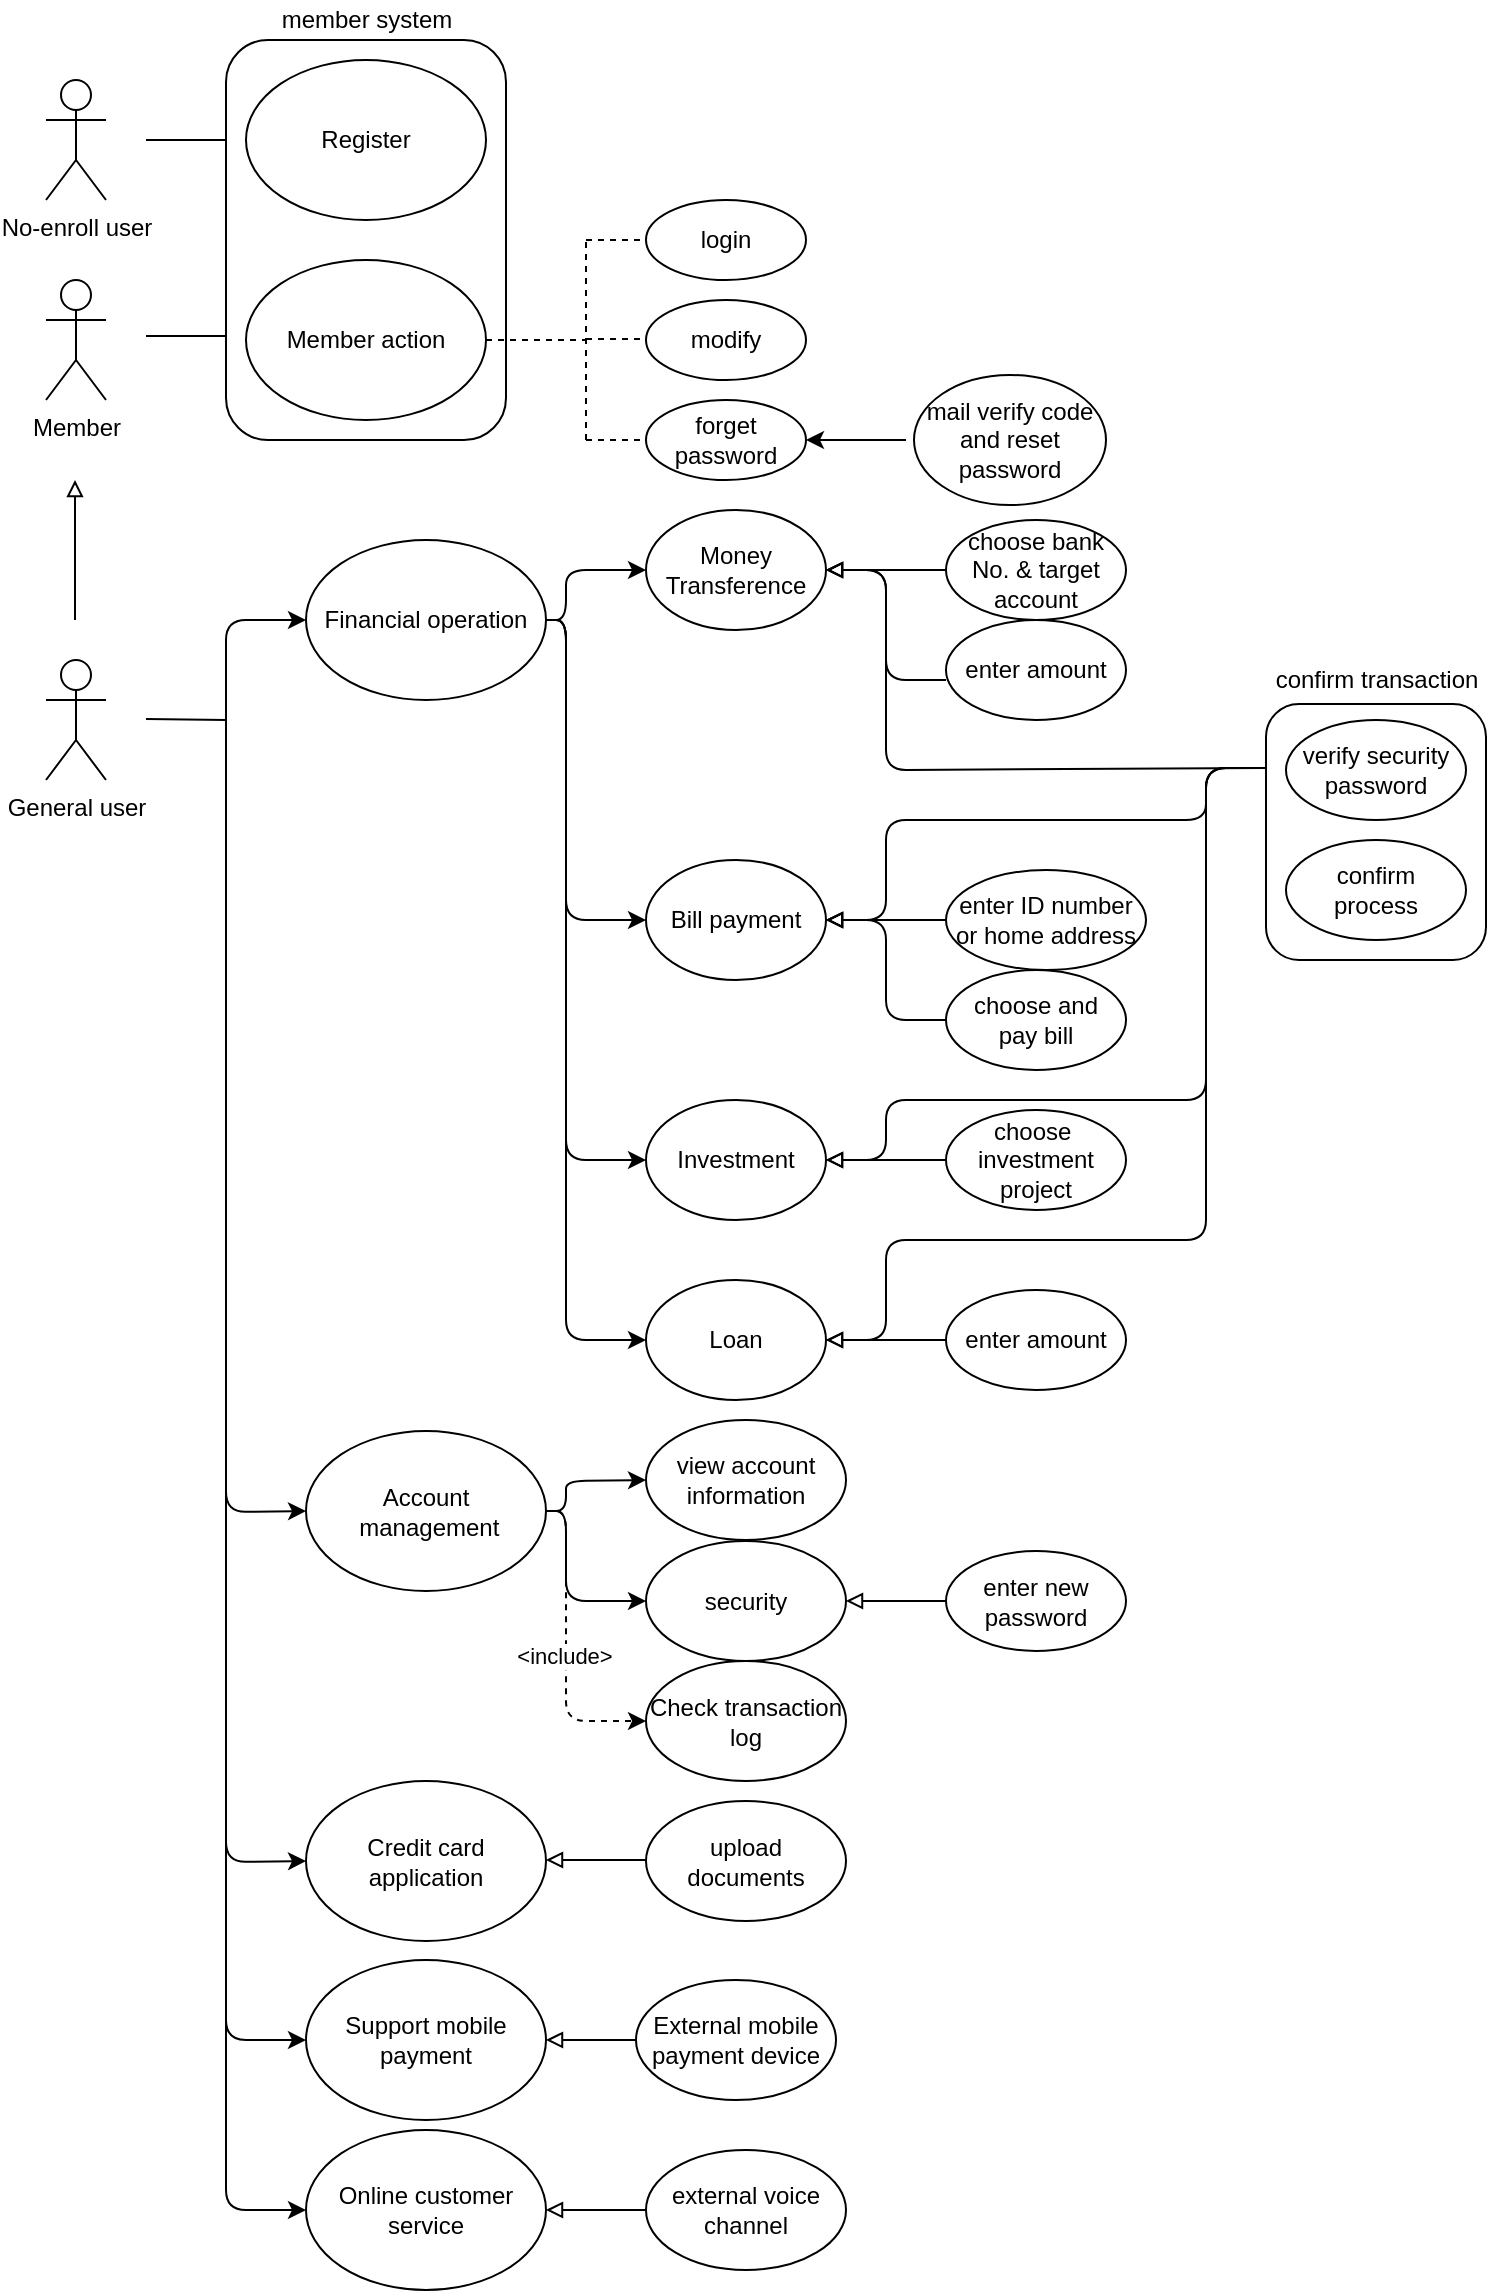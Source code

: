 <mxfile version="13.2.1" type="device"><diagram id="aCblf3kCTlsOCee7jBTn" name="Page-1"><mxGraphModel dx="1038" dy="548" grid="1" gridSize="10" guides="1" tooltips="1" connect="1" arrows="1" fold="1" page="1" pageScale="1" pageWidth="827" pageHeight="1169" math="0" shadow="0"><root><mxCell id="0"/><mxCell id="1" parent="0"/><mxCell id="-2Dq35RMcCnEMDbiv7Wt-98" value="" style="rounded=1;whiteSpace=wrap;html=1;fillColor=none;gradientColor=none;" parent="1" vertex="1"><mxGeometry x="650" y="367" width="110" height="128" as="geometry"/></mxCell><mxCell id="4WjYoiSsBmoYhGiRoAFV-1" value="No-enroll user" style="shape=umlActor;verticalLabelPosition=bottom;labelBackgroundColor=#ffffff;verticalAlign=top;html=1;outlineConnect=0;" parent="1" vertex="1"><mxGeometry x="40" y="55" width="30" height="60" as="geometry"/></mxCell><mxCell id="4WjYoiSsBmoYhGiRoAFV-2" value="Member" style="shape=umlActor;verticalLabelPosition=bottom;labelBackgroundColor=#ffffff;verticalAlign=top;html=1;outlineConnect=0;" parent="1" vertex="1"><mxGeometry x="40" y="155" width="30" height="60" as="geometry"/></mxCell><mxCell id="4WjYoiSsBmoYhGiRoAFV-9" value="" style="endArrow=none;html=1;" parent="1" edge="1"><mxGeometry width="50" height="50" relative="1" as="geometry"><mxPoint x="90" y="85" as="sourcePoint"/><mxPoint x="130" y="85" as="targetPoint"/></mxGeometry></mxCell><mxCell id="4WjYoiSsBmoYhGiRoAFV-11" value="" style="endArrow=none;html=1;" parent="1" edge="1"><mxGeometry width="50" height="50" relative="1" as="geometry"><mxPoint x="90" y="183" as="sourcePoint"/><mxPoint x="130" y="183" as="targetPoint"/></mxGeometry></mxCell><mxCell id="4WjYoiSsBmoYhGiRoAFV-13" value="" style="endArrow=none;dashed=1;html=1;exitX=1;exitY=0.5;exitDx=0;exitDy=0;" parent="1" source="4WjYoiSsBmoYhGiRoAFV-18" edge="1"><mxGeometry width="50" height="50" relative="1" as="geometry"><mxPoint x="380" y="225" as="sourcePoint"/><mxPoint x="310" y="185" as="targetPoint"/><Array as="points"/></mxGeometry></mxCell><mxCell id="4WjYoiSsBmoYhGiRoAFV-15" value="" style="endArrow=none;dashed=1;html=1;" parent="1" edge="1"><mxGeometry width="50" height="50" relative="1" as="geometry"><mxPoint x="350" y="810.5" as="sourcePoint"/><mxPoint x="350" y="810.5" as="targetPoint"/></mxGeometry></mxCell><mxCell id="4WjYoiSsBmoYhGiRoAFV-17" value="&lt;span&gt;Register&lt;/span&gt;" style="ellipse;whiteSpace=wrap;html=1;" parent="1" vertex="1"><mxGeometry x="140" y="45" width="120" height="80" as="geometry"/></mxCell><mxCell id="4WjYoiSsBmoYhGiRoAFV-18" value="&lt;span&gt;Member action&lt;/span&gt;" style="ellipse;whiteSpace=wrap;html=1;" parent="1" vertex="1"><mxGeometry x="140" y="145" width="120" height="80" as="geometry"/></mxCell><mxCell id="4WjYoiSsBmoYhGiRoAFV-19" value="Account&lt;br&gt;&amp;nbsp;management" style="ellipse;whiteSpace=wrap;html=1;" parent="1" vertex="1"><mxGeometry x="170" y="730.5" width="120" height="80" as="geometry"/></mxCell><mxCell id="4WjYoiSsBmoYhGiRoAFV-20" value="Financial operation" style="ellipse;whiteSpace=wrap;html=1;" parent="1" vertex="1"><mxGeometry x="170" y="285" width="120" height="80" as="geometry"/></mxCell><mxCell id="4WjYoiSsBmoYhGiRoAFV-26" value="Credit card application" style="ellipse;whiteSpace=wrap;html=1;" parent="1" vertex="1"><mxGeometry x="170" y="905.5" width="120" height="80" as="geometry"/></mxCell><mxCell id="4WjYoiSsBmoYhGiRoAFV-39" value="Support mobile payment" style="ellipse;whiteSpace=wrap;html=1;" parent="1" vertex="1"><mxGeometry x="170" y="995" width="120" height="80" as="geometry"/></mxCell><mxCell id="4WjYoiSsBmoYhGiRoAFV-41" value="Online customer service" style="ellipse;whiteSpace=wrap;html=1;" parent="1" vertex="1"><mxGeometry x="170" y="1080" width="120" height="80" as="geometry"/></mxCell><mxCell id="4WjYoiSsBmoYhGiRoAFV-48" value="Money Transference" style="ellipse;whiteSpace=wrap;html=1;" parent="1" vertex="1"><mxGeometry x="340" y="270" width="90" height="60" as="geometry"/></mxCell><mxCell id="4WjYoiSsBmoYhGiRoAFV-50" value="Loan" style="ellipse;whiteSpace=wrap;html=1;" parent="1" vertex="1"><mxGeometry x="340" y="655" width="90" height="60" as="geometry"/></mxCell><mxCell id="4WjYoiSsBmoYhGiRoAFV-53" value="Bill payment" style="ellipse;whiteSpace=wrap;html=1;" parent="1" vertex="1"><mxGeometry x="340" y="445" width="90" height="60" as="geometry"/></mxCell><mxCell id="4WjYoiSsBmoYhGiRoAFV-55" value="Investment" style="ellipse;whiteSpace=wrap;html=1;" parent="1" vertex="1"><mxGeometry x="340" y="565" width="90" height="60" as="geometry"/></mxCell><mxCell id="4WjYoiSsBmoYhGiRoAFV-57" value="view account information" style="ellipse;whiteSpace=wrap;html=1;" parent="1" vertex="1"><mxGeometry x="340" y="725" width="100" height="60" as="geometry"/></mxCell><mxCell id="4WjYoiSsBmoYhGiRoAFV-59" value="security" style="ellipse;whiteSpace=wrap;html=1;" parent="1" vertex="1"><mxGeometry x="340" y="785.5" width="100" height="60" as="geometry"/></mxCell><mxCell id="4WjYoiSsBmoYhGiRoAFV-61" value="Check transaction log" style="ellipse;whiteSpace=wrap;html=1;" parent="1" vertex="1"><mxGeometry x="340" y="845.5" width="100" height="60" as="geometry"/></mxCell><mxCell id="4WjYoiSsBmoYhGiRoAFV-64" value="upload documents" style="ellipse;whiteSpace=wrap;html=1;" parent="1" vertex="1"><mxGeometry x="340" y="915.5" width="100" height="60" as="geometry"/></mxCell><mxCell id="4WjYoiSsBmoYhGiRoAFV-67" value="External mobile payment device" style="ellipse;whiteSpace=wrap;html=1;" parent="1" vertex="1"><mxGeometry x="335" y="1005" width="100" height="60" as="geometry"/></mxCell><mxCell id="4WjYoiSsBmoYhGiRoAFV-72" value="external voice channel" style="ellipse;whiteSpace=wrap;html=1;" parent="1" vertex="1"><mxGeometry x="340" y="1090" width="100" height="60" as="geometry"/></mxCell><mxCell id="VDPDzlk-zdJ4LGJNUxnn-1" value="" style="rounded=1;whiteSpace=wrap;html=1;fillColor=none;" parent="1" vertex="1"><mxGeometry x="130" y="35" width="140" height="200" as="geometry"/></mxCell><mxCell id="VDPDzlk-zdJ4LGJNUxnn-2" value="member system" style="text;html=1;align=center;verticalAlign=middle;resizable=0;points=[];autosize=1;" parent="1" vertex="1"><mxGeometry x="150" y="15" width="100" height="20" as="geometry"/></mxCell><mxCell id="-2Dq35RMcCnEMDbiv7Wt-3" value="" style="endArrow=none;dashed=1;html=1;" parent="1" edge="1"><mxGeometry width="50" height="50" relative="1" as="geometry"><mxPoint x="310" y="235" as="sourcePoint"/><mxPoint x="310" y="135" as="targetPoint"/></mxGeometry></mxCell><mxCell id="-2Dq35RMcCnEMDbiv7Wt-6" value="" style="endArrow=none;dashed=1;html=1;" parent="1" edge="1"><mxGeometry width="50" height="50" relative="1" as="geometry"><mxPoint x="310" y="135" as="sourcePoint"/><mxPoint x="340" y="135" as="targetPoint"/></mxGeometry></mxCell><mxCell id="-2Dq35RMcCnEMDbiv7Wt-7" value="" style="endArrow=none;dashed=1;html=1;" parent="1" edge="1"><mxGeometry width="50" height="50" relative="1" as="geometry"><mxPoint x="310" y="235" as="sourcePoint"/><mxPoint x="340" y="235" as="targetPoint"/></mxGeometry></mxCell><mxCell id="-2Dq35RMcCnEMDbiv7Wt-9" value="" style="endArrow=none;dashed=1;html=1;" parent="1" edge="1"><mxGeometry width="50" height="50" relative="1" as="geometry"><mxPoint x="310" y="184.5" as="sourcePoint"/><mxPoint x="340" y="184.5" as="targetPoint"/></mxGeometry></mxCell><mxCell id="-2Dq35RMcCnEMDbiv7Wt-12" value="forget password" style="ellipse;whiteSpace=wrap;html=1;fillColor=none;" parent="1" vertex="1"><mxGeometry x="340" y="215" width="80" height="40" as="geometry"/></mxCell><mxCell id="-2Dq35RMcCnEMDbiv7Wt-13" value="modify" style="ellipse;whiteSpace=wrap;html=1;fillColor=none;" parent="1" vertex="1"><mxGeometry x="340" y="165" width="80" height="40" as="geometry"/></mxCell><mxCell id="-2Dq35RMcCnEMDbiv7Wt-14" value="login" style="ellipse;whiteSpace=wrap;html=1;fillColor=none;" parent="1" vertex="1"><mxGeometry x="340" y="115" width="80" height="40" as="geometry"/></mxCell><mxCell id="-2Dq35RMcCnEMDbiv7Wt-15" value="" style="endArrow=classic;html=1;entryX=1;entryY=0.5;entryDx=0;entryDy=0;" parent="1" target="-2Dq35RMcCnEMDbiv7Wt-12" edge="1"><mxGeometry width="50" height="50" relative="1" as="geometry"><mxPoint x="470" y="235" as="sourcePoint"/><mxPoint x="520" y="335" as="targetPoint"/></mxGeometry></mxCell><mxCell id="-2Dq35RMcCnEMDbiv7Wt-16" value="mail verify code&lt;br&gt;and reset password" style="ellipse;whiteSpace=wrap;html=1;fillColor=none;" parent="1" vertex="1"><mxGeometry x="474" y="202.5" width="96" height="65" as="geometry"/></mxCell><mxCell id="-2Dq35RMcCnEMDbiv7Wt-17" value="General user" style="shape=umlActor;verticalLabelPosition=bottom;labelBackgroundColor=#ffffff;verticalAlign=top;html=1;outlineConnect=0;fillColor=none;" parent="1" vertex="1"><mxGeometry x="40" y="345" width="30" height="60" as="geometry"/></mxCell><mxCell id="-2Dq35RMcCnEMDbiv7Wt-52" value="" style="endArrow=block;html=1;shadow=0;strokeColor=#000000;fillColor=#FFFFFF;endFill=0;" parent="1" edge="1"><mxGeometry width="50" height="50" relative="1" as="geometry"><mxPoint x="54.5" y="325" as="sourcePoint"/><mxPoint x="54.5" y="255" as="targetPoint"/><Array as="points"><mxPoint x="54.5" y="275"/></Array></mxGeometry></mxCell><mxCell id="-2Dq35RMcCnEMDbiv7Wt-64" value="" style="endArrow=none;html=1;shadow=0;strokeColor=#000000;fillColor=#FFFFFF;" parent="1" edge="1"><mxGeometry width="50" height="50" relative="1" as="geometry"><mxPoint x="90" y="374.5" as="sourcePoint"/><mxPoint x="130" y="375" as="targetPoint"/></mxGeometry></mxCell><mxCell id="-2Dq35RMcCnEMDbiv7Wt-65" value="" style="endArrow=classic;html=1;shadow=0;strokeColor=#000000;fillColor=#FFFFFF;entryX=0;entryY=0.5;entryDx=0;entryDy=0;" parent="1" target="4WjYoiSsBmoYhGiRoAFV-19" edge="1"><mxGeometry width="50" height="50" relative="1" as="geometry"><mxPoint x="130" y="375" as="sourcePoint"/><mxPoint x="170" y="425" as="targetPoint"/><Array as="points"><mxPoint x="130" y="565"/><mxPoint x="130" y="771"/></Array></mxGeometry></mxCell><mxCell id="-2Dq35RMcCnEMDbiv7Wt-66" value="" style="endArrow=classic;html=1;shadow=0;strokeColor=#000000;fillColor=#FFFFFF;" parent="1" edge="1"><mxGeometry width="50" height="50" relative="1" as="geometry"><mxPoint x="130" y="375" as="sourcePoint"/><mxPoint x="170" y="325" as="targetPoint"/><Array as="points"><mxPoint x="130" y="325"/></Array></mxGeometry></mxCell><mxCell id="-2Dq35RMcCnEMDbiv7Wt-67" value="" style="endArrow=classic;html=1;shadow=0;strokeColor=#000000;fillColor=#FFFFFF;entryX=0;entryY=0.5;entryDx=0;entryDy=0;" parent="1" target="4WjYoiSsBmoYhGiRoAFV-26" edge="1"><mxGeometry width="50" height="50" relative="1" as="geometry"><mxPoint x="130" y="375" as="sourcePoint"/><mxPoint x="170" y="505" as="targetPoint"/><Array as="points"><mxPoint x="130" y="665"/><mxPoint x="130" y="755"/><mxPoint x="130" y="946"/></Array></mxGeometry></mxCell><mxCell id="-2Dq35RMcCnEMDbiv7Wt-68" value="" style="endArrow=classic;html=1;shadow=0;strokeColor=#000000;fillColor=#FFFFFF;exitX=1;exitY=0.5;exitDx=0;exitDy=0;entryX=0;entryY=0.5;entryDx=0;entryDy=0;" parent="1" source="4WjYoiSsBmoYhGiRoAFV-20" target="4WjYoiSsBmoYhGiRoAFV-48" edge="1"><mxGeometry width="50" height="50" relative="1" as="geometry"><mxPoint x="220" y="455" as="sourcePoint"/><mxPoint x="270" y="405" as="targetPoint"/><Array as="points"><mxPoint x="300" y="325"/><mxPoint x="300" y="300"/></Array></mxGeometry></mxCell><mxCell id="-2Dq35RMcCnEMDbiv7Wt-69" value="" style="endArrow=classic;html=1;shadow=0;strokeColor=#000000;fillColor=#FFFFFF;exitX=1;exitY=0.5;exitDx=0;exitDy=0;entryX=0;entryY=0.5;entryDx=0;entryDy=0;" parent="1" source="4WjYoiSsBmoYhGiRoAFV-20" target="4WjYoiSsBmoYhGiRoAFV-53" edge="1"><mxGeometry width="50" height="50" relative="1" as="geometry"><mxPoint x="280" y="435" as="sourcePoint"/><mxPoint x="330" y="385" as="targetPoint"/><Array as="points"><mxPoint x="300" y="325"/><mxPoint x="300" y="360"/><mxPoint x="300" y="475"/></Array></mxGeometry></mxCell><mxCell id="-2Dq35RMcCnEMDbiv7Wt-70" value="" style="endArrow=classic;html=1;shadow=0;strokeColor=#000000;fillColor=#FFFFFF;exitX=1;exitY=0.5;exitDx=0;exitDy=0;entryX=0;entryY=0.5;entryDx=0;entryDy=0;" parent="1" source="4WjYoiSsBmoYhGiRoAFV-20" target="4WjYoiSsBmoYhGiRoAFV-55" edge="1"><mxGeometry width="50" height="50" relative="1" as="geometry"><mxPoint x="260" y="455" as="sourcePoint"/><mxPoint x="310" y="405" as="targetPoint"/><Array as="points"><mxPoint x="300" y="325"/><mxPoint x="300" y="420"/><mxPoint x="300" y="595"/></Array></mxGeometry></mxCell><mxCell id="-2Dq35RMcCnEMDbiv7Wt-71" value="" style="endArrow=classic;html=1;shadow=0;strokeColor=#000000;fillColor=#FFFFFF;entryX=0;entryY=0.5;entryDx=0;entryDy=0;exitX=1;exitY=0.5;exitDx=0;exitDy=0;" parent="1" source="4WjYoiSsBmoYhGiRoAFV-20" target="4WjYoiSsBmoYhGiRoAFV-50" edge="1"><mxGeometry width="50" height="50" relative="1" as="geometry"><mxPoint x="240" y="505" as="sourcePoint"/><mxPoint x="290" y="455" as="targetPoint"/><Array as="points"><mxPoint x="300" y="325"/><mxPoint x="300" y="480"/><mxPoint x="300" y="685"/></Array></mxGeometry></mxCell><mxCell id="-2Dq35RMcCnEMDbiv7Wt-72" value="" style="endArrow=classic;html=1;shadow=0;strokeColor=#000000;fillColor=#FFFFFF;exitX=1;exitY=0.5;exitDx=0;exitDy=0;entryX=0;entryY=0.5;entryDx=0;entryDy=0;" parent="1" source="4WjYoiSsBmoYhGiRoAFV-19" target="4WjYoiSsBmoYhGiRoAFV-57" edge="1"><mxGeometry width="50" height="50" relative="1" as="geometry"><mxPoint x="280" y="890.5" as="sourcePoint"/><mxPoint x="330" y="840.5" as="targetPoint"/><Array as="points"><mxPoint x="300" y="770.5"/><mxPoint x="300" y="755.5"/></Array></mxGeometry></mxCell><mxCell id="-2Dq35RMcCnEMDbiv7Wt-73" value="" style="endArrow=classic;html=1;shadow=0;strokeColor=#000000;fillColor=#FFFFFF;entryX=0;entryY=0.5;entryDx=0;entryDy=0;exitX=1;exitY=0.5;exitDx=0;exitDy=0;" parent="1" source="4WjYoiSsBmoYhGiRoAFV-19" target="4WjYoiSsBmoYhGiRoAFV-59" edge="1"><mxGeometry width="50" height="50" relative="1" as="geometry"><mxPoint x="280" y="860.5" as="sourcePoint"/><mxPoint x="330" y="810.5" as="targetPoint"/><Array as="points"><mxPoint x="300" y="770.5"/><mxPoint x="300" y="815.5"/></Array></mxGeometry></mxCell><mxCell id="-2Dq35RMcCnEMDbiv7Wt-74" value="" style="endArrow=classic;html=1;shadow=0;strokeColor=#000000;fillColor=#FFFFFF;entryX=0;entryY=0.5;entryDx=0;entryDy=0;exitX=1;exitY=0.5;exitDx=0;exitDy=0;dashed=1;" parent="1" source="4WjYoiSsBmoYhGiRoAFV-19" target="4WjYoiSsBmoYhGiRoAFV-61" edge="1"><mxGeometry width="50" height="50" relative="1" as="geometry"><mxPoint x="260" y="900.5" as="sourcePoint"/><mxPoint x="310" y="850.5" as="targetPoint"/><Array as="points"><mxPoint x="300" y="770.5"/><mxPoint x="300" y="875.5"/></Array></mxGeometry></mxCell><mxCell id="XzQF-ouSiWZnDxoUUxTT-3" value="&amp;lt;include&amp;gt;" style="edgeLabel;html=1;align=center;verticalAlign=middle;resizable=0;points=[];" vertex="1" connectable="0" parent="-2Dq35RMcCnEMDbiv7Wt-74"><mxGeometry x="0.057" y="-1" relative="1" as="geometry"><mxPoint as="offset"/></mxGeometry></mxCell><mxCell id="-2Dq35RMcCnEMDbiv7Wt-75" value="" style="endArrow=classic;html=1;shadow=0;strokeColor=#000000;fillColor=#FFFFFF;entryX=0;entryY=0.5;entryDx=0;entryDy=0;" parent="1" target="4WjYoiSsBmoYhGiRoAFV-39" edge="1"><mxGeometry width="50" height="50" relative="1" as="geometry"><mxPoint x="130" y="375" as="sourcePoint"/><mxPoint x="80" y="885" as="targetPoint"/><Array as="points"><mxPoint x="130" y="865"/><mxPoint x="130" y="1035"/></Array></mxGeometry></mxCell><mxCell id="-2Dq35RMcCnEMDbiv7Wt-76" value="" style="endArrow=classic;html=1;shadow=0;strokeColor=#000000;fillColor=#FFFFFF;entryX=0;entryY=0.5;entryDx=0;entryDy=0;" parent="1" target="4WjYoiSsBmoYhGiRoAFV-41" edge="1"><mxGeometry width="50" height="50" relative="1" as="geometry"><mxPoint x="130" y="375" as="sourcePoint"/><mxPoint x="120" y="1290" as="targetPoint"/><Array as="points"><mxPoint x="130" y="1120"/></Array></mxGeometry></mxCell><mxCell id="-2Dq35RMcCnEMDbiv7Wt-77" value="" style="endArrow=block;html=1;shadow=0;strokeColor=#000000;fillColor=#FFFFFF;endFill=0;entryX=1;entryY=0.5;entryDx=0;entryDy=0;exitX=0;exitY=0.5;exitDx=0;exitDy=0;" parent="1" source="4WjYoiSsBmoYhGiRoAFV-72" target="4WjYoiSsBmoYhGiRoAFV-41" edge="1"><mxGeometry width="50" height="50" relative="1" as="geometry"><mxPoint x="510" y="1085" as="sourcePoint"/><mxPoint x="510" y="1015" as="targetPoint"/><Array as="points"/></mxGeometry></mxCell><mxCell id="-2Dq35RMcCnEMDbiv7Wt-78" value="" style="endArrow=block;html=1;shadow=0;strokeColor=#000000;fillColor=#FFFFFF;endFill=0;" parent="1" edge="1" target="4WjYoiSsBmoYhGiRoAFV-39" source="4WjYoiSsBmoYhGiRoAFV-67"><mxGeometry width="50" height="50" relative="1" as="geometry"><mxPoint x="340" y="1044.5" as="sourcePoint"/><mxPoint x="290" y="1044.5" as="targetPoint"/><Array as="points"/></mxGeometry></mxCell><mxCell id="-2Dq35RMcCnEMDbiv7Wt-79" value="" style="endArrow=block;html=1;shadow=0;strokeColor=#000000;fillColor=#FFFFFF;endFill=0;entryX=1;entryY=0.5;entryDx=0;entryDy=0;exitX=0;exitY=0.5;exitDx=0;exitDy=0;" parent="1" edge="1"><mxGeometry width="50" height="50" relative="1" as="geometry"><mxPoint x="340" y="945" as="sourcePoint"/><mxPoint x="290" y="945" as="targetPoint"/><Array as="points"/></mxGeometry></mxCell><mxCell id="-2Dq35RMcCnEMDbiv7Wt-80" value="" style="endArrow=block;html=1;shadow=0;strokeColor=#000000;fillColor=#FFFFFF;endFill=0;entryX=1;entryY=0.5;entryDx=0;entryDy=0;" parent="1" target="4WjYoiSsBmoYhGiRoAFV-48" edge="1"><mxGeometry width="50" height="50" relative="1" as="geometry"><mxPoint x="490" y="300" as="sourcePoint"/><mxPoint x="440" y="324.5" as="targetPoint"/><Array as="points"/></mxGeometry></mxCell><mxCell id="-2Dq35RMcCnEMDbiv7Wt-81" value="choose bank No. &amp;amp; target account" style="ellipse;whiteSpace=wrap;html=1;fillColor=#FFFFFF;gradientColor=none;" parent="1" vertex="1"><mxGeometry x="490" y="275" width="90" height="50" as="geometry"/></mxCell><mxCell id="-2Dq35RMcCnEMDbiv7Wt-82" value="" style="endArrow=block;html=1;shadow=0;strokeColor=#000000;fillColor=#FFFFFF;endFill=0;entryX=1;entryY=0.5;entryDx=0;entryDy=0;" parent="1" target="4WjYoiSsBmoYhGiRoAFV-48" edge="1"><mxGeometry width="50" height="50" relative="1" as="geometry"><mxPoint x="490" y="355" as="sourcePoint"/><mxPoint x="610" y="415" as="targetPoint"/><Array as="points"><mxPoint x="460" y="355"/><mxPoint x="460" y="300"/></Array></mxGeometry></mxCell><mxCell id="-2Dq35RMcCnEMDbiv7Wt-83" value="enter amount" style="ellipse;whiteSpace=wrap;html=1;fillColor=#FFFFFF;gradientColor=none;" parent="1" vertex="1"><mxGeometry x="490" y="325" width="90" height="50" as="geometry"/></mxCell><mxCell id="-2Dq35RMcCnEMDbiv7Wt-84" value="" style="endArrow=block;html=1;shadow=0;strokeColor=#000000;fillColor=#FFFFFF;endFill=0;entryX=1;entryY=0.5;entryDx=0;entryDy=0;exitX=0;exitY=0.25;exitDx=0;exitDy=0;" parent="1" source="-2Dq35RMcCnEMDbiv7Wt-98" target="4WjYoiSsBmoYhGiRoAFV-48" edge="1"><mxGeometry width="50" height="50" relative="1" as="geometry"><mxPoint x="490" y="415" as="sourcePoint"/><mxPoint x="680" y="415" as="targetPoint"/><Array as="points"><mxPoint x="460" y="400"/><mxPoint x="460" y="300"/></Array></mxGeometry></mxCell><mxCell id="-2Dq35RMcCnEMDbiv7Wt-85" value="verify security password" style="ellipse;whiteSpace=wrap;html=1;fillColor=#FFFFFF;gradientColor=none;" parent="1" vertex="1"><mxGeometry x="660" y="375" width="90" height="50" as="geometry"/></mxCell><mxCell id="-2Dq35RMcCnEMDbiv7Wt-86" value="" style="endArrow=block;html=1;shadow=0;strokeColor=#000000;fillColor=#FFFFFF;endFill=0;entryX=1;entryY=0.5;entryDx=0;entryDy=0;exitX=0;exitY=0.5;exitDx=0;exitDy=0;" parent="1" source="-2Dq35RMcCnEMDbiv7Wt-88" target="4WjYoiSsBmoYhGiRoAFV-53" edge="1"><mxGeometry width="50" height="50" relative="1" as="geometry"><mxPoint x="480" y="475" as="sourcePoint"/><mxPoint x="450" y="480" as="targetPoint"/><Array as="points"><mxPoint x="460" y="475"/></Array></mxGeometry></mxCell><mxCell id="-2Dq35RMcCnEMDbiv7Wt-88" value="enter ID number&lt;br&gt;or home address" style="ellipse;whiteSpace=wrap;html=1;fillColor=#FFFFFF;gradientColor=none;" parent="1" vertex="1"><mxGeometry x="490" y="450" width="100" height="50" as="geometry"/></mxCell><mxCell id="-2Dq35RMcCnEMDbiv7Wt-89" value="choose and &lt;br&gt;pay bill" style="ellipse;whiteSpace=wrap;html=1;fillColor=#FFFFFF;gradientColor=none;" parent="1" vertex="1"><mxGeometry x="490" y="500" width="90" height="50" as="geometry"/></mxCell><mxCell id="-2Dq35RMcCnEMDbiv7Wt-90" value="" style="endArrow=block;html=1;shadow=0;strokeColor=#000000;fillColor=#FFFFFF;endFill=0;exitX=0;exitY=0.5;exitDx=0;exitDy=0;" parent="1" source="-2Dq35RMcCnEMDbiv7Wt-89" edge="1"><mxGeometry width="50" height="50" relative="1" as="geometry"><mxPoint x="500" y="485" as="sourcePoint"/><mxPoint x="430" y="475" as="targetPoint"/><Array as="points"><mxPoint x="460" y="525"/><mxPoint x="460" y="475"/></Array></mxGeometry></mxCell><mxCell id="-2Dq35RMcCnEMDbiv7Wt-91" value="choose&amp;nbsp; investment project" style="ellipse;whiteSpace=wrap;html=1;fillColor=#FFFFFF;gradientColor=none;" parent="1" vertex="1"><mxGeometry x="490" y="570" width="90" height="50" as="geometry"/></mxCell><mxCell id="-2Dq35RMcCnEMDbiv7Wt-92" value="" style="endArrow=block;html=1;shadow=0;strokeColor=#000000;fillColor=#FFFFFF;exitX=0;exitY=0.5;exitDx=0;exitDy=0;entryX=1;entryY=0.5;entryDx=0;entryDy=0;endFill=0;" parent="1" source="-2Dq35RMcCnEMDbiv7Wt-91" target="4WjYoiSsBmoYhGiRoAFV-55" edge="1"><mxGeometry width="50" height="50" relative="1" as="geometry"><mxPoint x="370" y="655" as="sourcePoint"/><mxPoint x="420" y="605" as="targetPoint"/></mxGeometry></mxCell><mxCell id="-2Dq35RMcCnEMDbiv7Wt-93" value="enter amount" style="ellipse;whiteSpace=wrap;html=1;fillColor=#FFFFFF;gradientColor=none;" parent="1" vertex="1"><mxGeometry x="490" y="660" width="90" height="50" as="geometry"/></mxCell><mxCell id="-2Dq35RMcCnEMDbiv7Wt-94" value="" style="endArrow=block;html=1;shadow=0;strokeColor=#000000;fillColor=#FFFFFF;endFill=0;entryX=1;entryY=0.5;entryDx=0;entryDy=0;exitX=0;exitY=0.5;exitDx=0;exitDy=0;" parent="1" source="-2Dq35RMcCnEMDbiv7Wt-93" target="4WjYoiSsBmoYhGiRoAFV-50" edge="1"><mxGeometry width="50" height="50" relative="1" as="geometry"><mxPoint x="520" y="835" as="sourcePoint"/><mxPoint x="510" y="655" as="targetPoint"/><Array as="points"><mxPoint x="460" y="685"/></Array></mxGeometry></mxCell><mxCell id="-2Dq35RMcCnEMDbiv7Wt-95" value="" style="endArrow=block;html=1;shadow=0;strokeColor=#000000;fillColor=#FFFFFF;endFill=0;entryX=1;entryY=0.5;entryDx=0;entryDy=0;exitX=0;exitY=0.5;exitDx=0;exitDy=0;" parent="1" source="-2Dq35RMcCnEMDbiv7Wt-96" target="4WjYoiSsBmoYhGiRoAFV-59" edge="1"><mxGeometry width="50" height="50" relative="1" as="geometry"><mxPoint x="520" y="905" as="sourcePoint"/><mxPoint x="400" y="755" as="targetPoint"/><Array as="points"/></mxGeometry></mxCell><mxCell id="-2Dq35RMcCnEMDbiv7Wt-96" value="enter new password" style="ellipse;whiteSpace=wrap;html=1;fillColor=#FFFFFF;gradientColor=none;" parent="1" vertex="1"><mxGeometry x="490" y="790.5" width="90" height="50" as="geometry"/></mxCell><mxCell id="-2Dq35RMcCnEMDbiv7Wt-97" value="confirm&lt;br&gt;process" style="ellipse;whiteSpace=wrap;html=1;fillColor=#FFFFFF;gradientColor=none;" parent="1" vertex="1"><mxGeometry x="660" y="435" width="90" height="50" as="geometry"/></mxCell><mxCell id="-2Dq35RMcCnEMDbiv7Wt-99" value="confirm transaction" style="text;html=1;align=center;verticalAlign=middle;resizable=0;points=[];autosize=1;" parent="1" vertex="1"><mxGeometry x="645" y="345" width="120" height="20" as="geometry"/></mxCell><mxCell id="-2Dq35RMcCnEMDbiv7Wt-100" value="" style="endArrow=block;html=1;shadow=0;strokeColor=#000000;fillColor=#FFFFFF;endFill=0;entryX=1;entryY=0.5;entryDx=0;entryDy=0;exitX=0;exitY=0.25;exitDx=0;exitDy=0;" parent="1" source="-2Dq35RMcCnEMDbiv7Wt-98" target="4WjYoiSsBmoYhGiRoAFV-55" edge="1"><mxGeometry width="50" height="50" relative="1" as="geometry"><mxPoint x="670" y="675" as="sourcePoint"/><mxPoint x="720" y="625" as="targetPoint"/><Array as="points"><mxPoint x="620" y="399"/><mxPoint x="620" y="565"/><mxPoint x="460" y="565"/><mxPoint x="460" y="595"/></Array></mxGeometry></mxCell><mxCell id="-2Dq35RMcCnEMDbiv7Wt-101" value="" style="endArrow=block;html=1;shadow=0;strokeColor=#000000;fillColor=#FFFFFF;endFill=0;entryX=1;entryY=0.5;entryDx=0;entryDy=0;exitX=0;exitY=0.25;exitDx=0;exitDy=0;" parent="1" source="-2Dq35RMcCnEMDbiv7Wt-98" target="4WjYoiSsBmoYhGiRoAFV-53" edge="1"><mxGeometry width="50" height="50" relative="1" as="geometry"><mxPoint x="710" y="645" as="sourcePoint"/><mxPoint x="760" y="595" as="targetPoint"/><Array as="points"><mxPoint x="620" y="399"/><mxPoint x="620" y="425"/><mxPoint x="460" y="425"/><mxPoint x="460" y="475"/></Array></mxGeometry></mxCell><mxCell id="-2Dq35RMcCnEMDbiv7Wt-102" value="" style="endArrow=block;html=1;shadow=0;strokeColor=#000000;fillColor=#FFFFFF;endFill=0;entryX=1;entryY=0.5;entryDx=0;entryDy=0;exitX=0;exitY=0.25;exitDx=0;exitDy=0;" parent="1" source="-2Dq35RMcCnEMDbiv7Wt-98" target="4WjYoiSsBmoYhGiRoAFV-50" edge="1"><mxGeometry width="50" height="50" relative="1" as="geometry"><mxPoint x="645" y="735" as="sourcePoint"/><mxPoint x="695" y="685" as="targetPoint"/><Array as="points"><mxPoint x="620" y="399"/><mxPoint x="620" y="635"/><mxPoint x="460" y="635"/><mxPoint x="460" y="685"/></Array></mxGeometry></mxCell></root></mxGraphModel></diagram></mxfile>